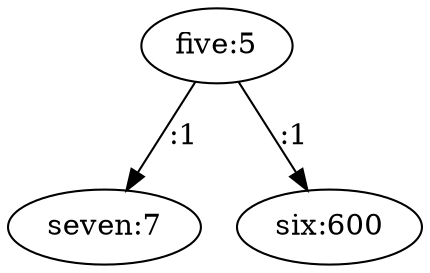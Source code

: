 digraph Node_graph
{
	# vertices:
	v0x5adaa20 [label="five:5"];
	v0x5adab20 [label="seven:7"];
	v0x5adaaa0 [label="six:600"];

	# edges:
	v0x5adaa20 -> v0x5adaaa0 [label=":1"];
	v0x5adaa20 -> v0x5adab20 [label=":1"];

	# adjacency:
	# 0,0,0,0,0,0,0,
	# 0,0,0,0,0,0,0,
	# 0,0,0,0,0,0,0,
	# 0,0,0,0,0,0,1,
	# 0,0,0,0,0,1,1,
	# 0,0,0,0,0,0,0,
	# 0,0,0,0,0,0,0,

}


